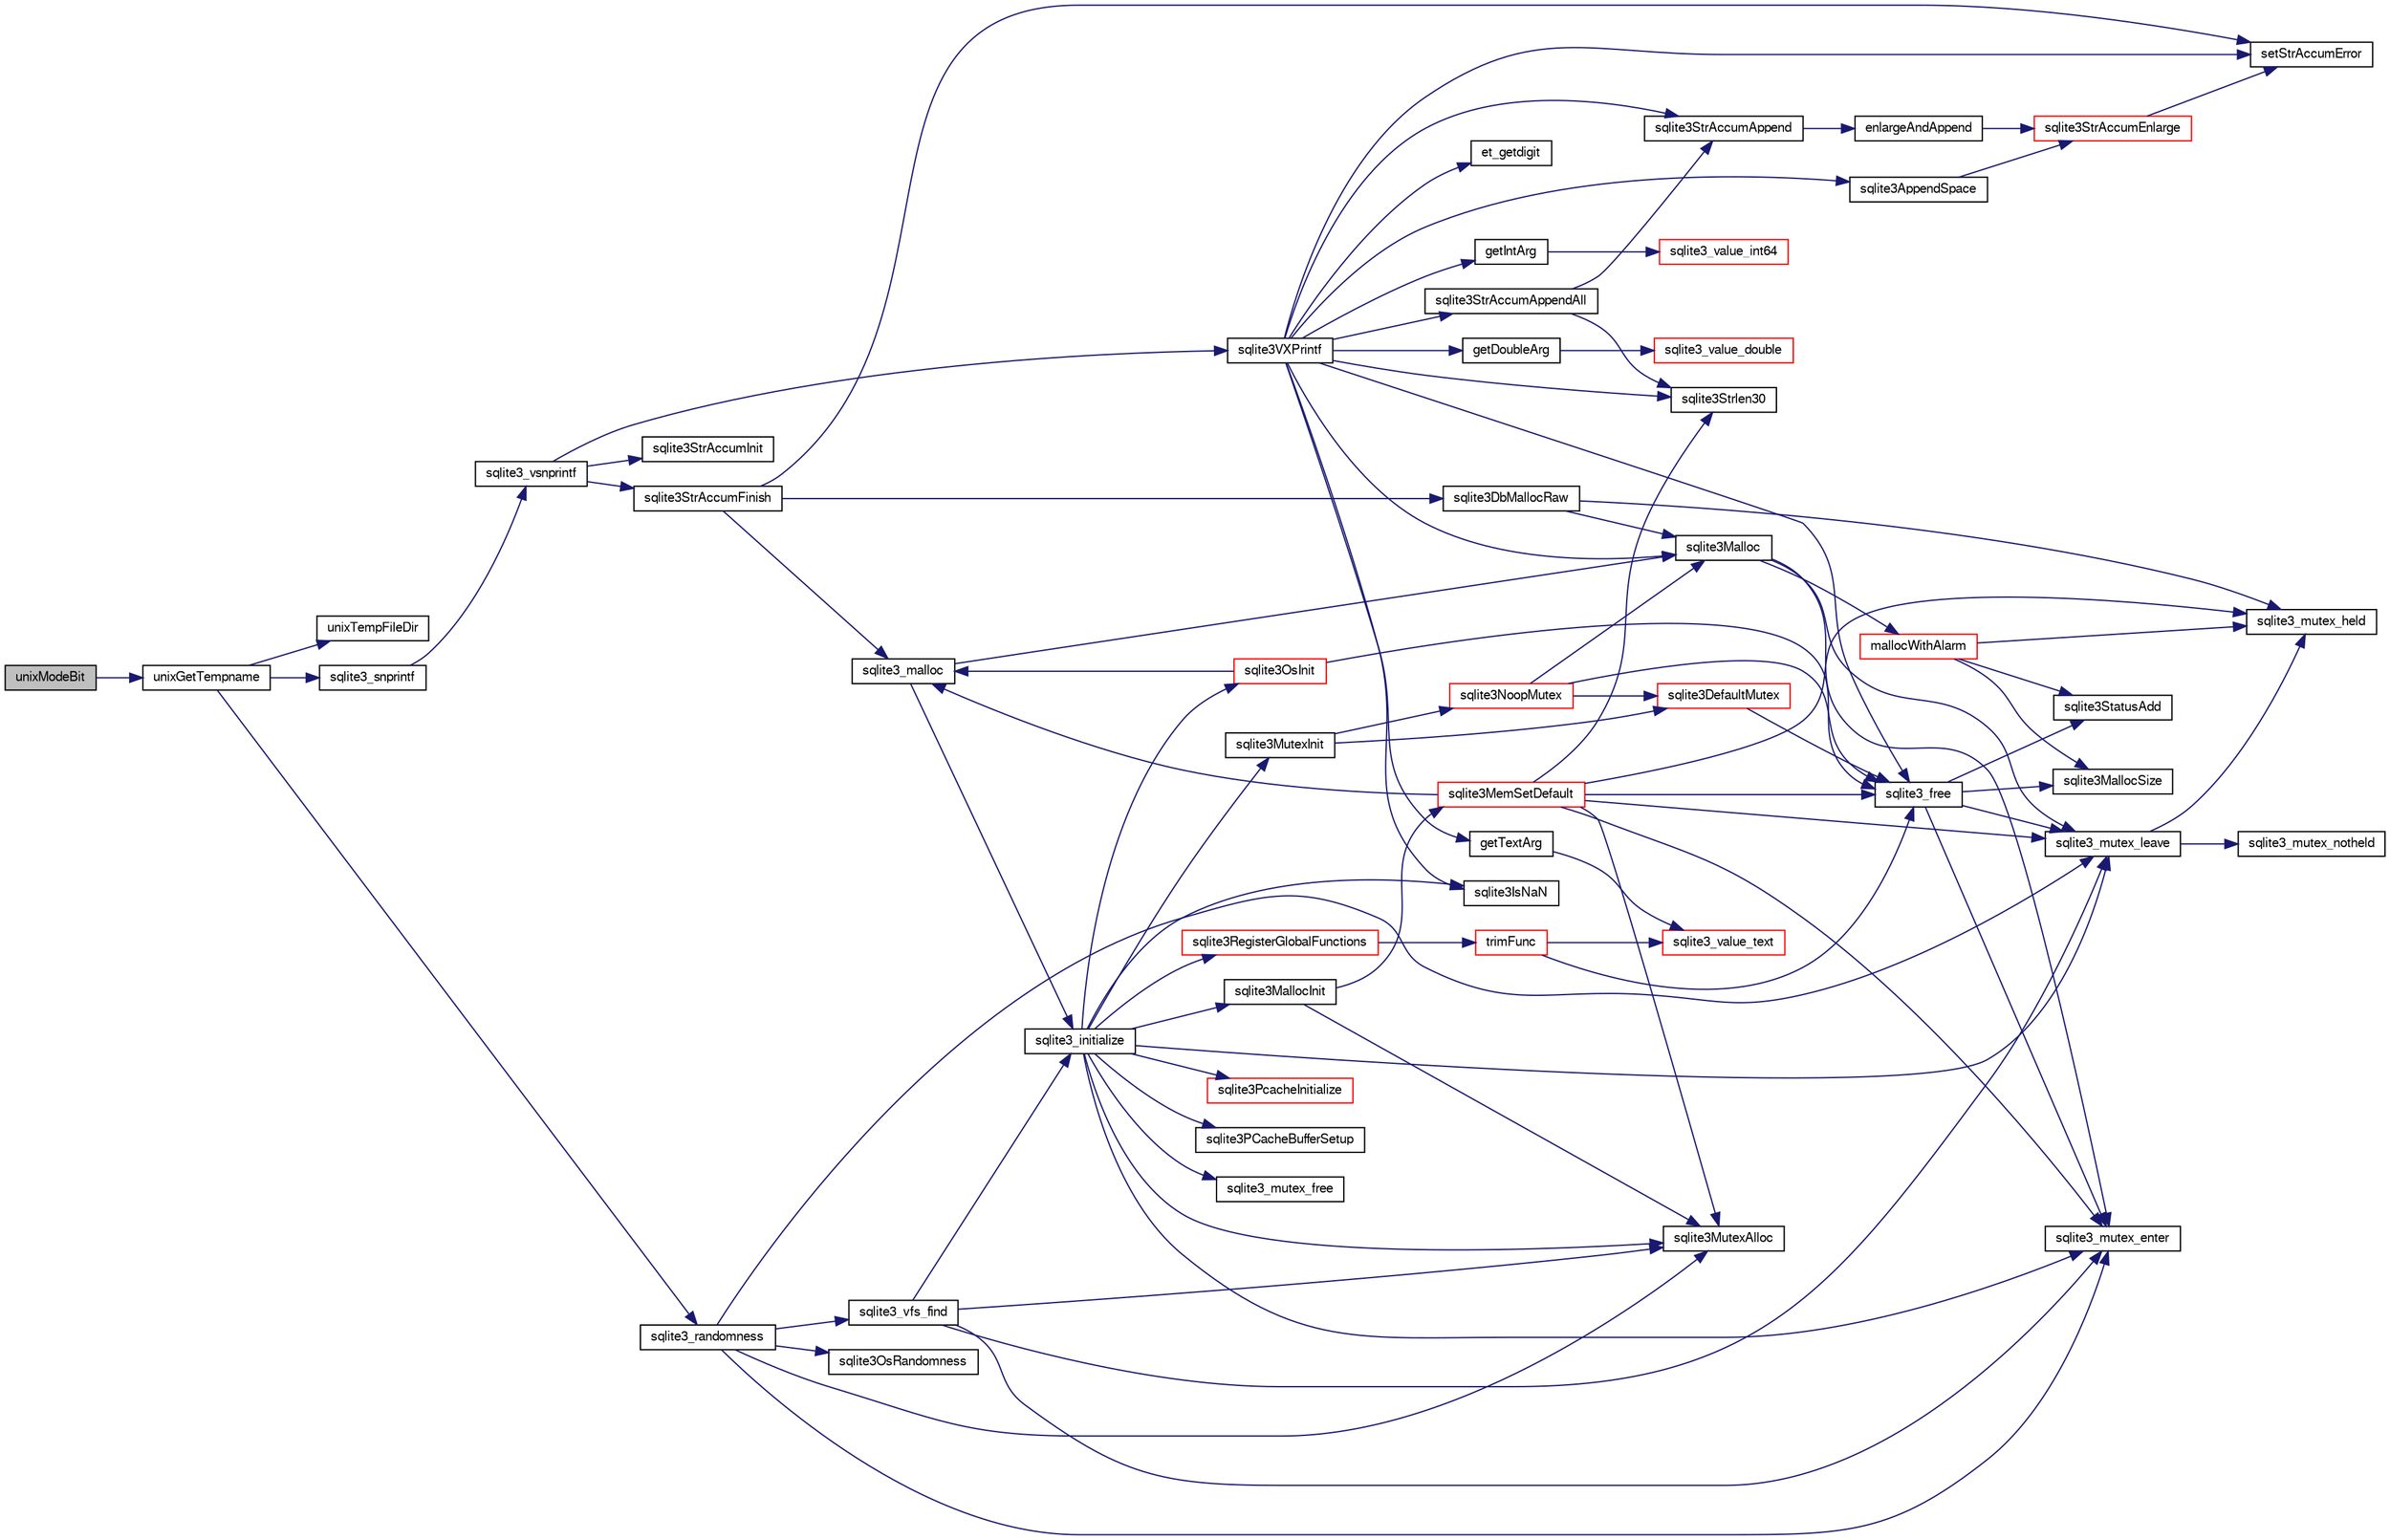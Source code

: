 digraph "unixModeBit"
{
  edge [fontname="FreeSans",fontsize="10",labelfontname="FreeSans",labelfontsize="10"];
  node [fontname="FreeSans",fontsize="10",shape=record];
  rankdir="LR";
  Node847793 [label="unixModeBit",height=0.2,width=0.4,color="black", fillcolor="grey75", style="filled", fontcolor="black"];
  Node847793 -> Node847794 [color="midnightblue",fontsize="10",style="solid",fontname="FreeSans"];
  Node847794 [label="unixGetTempname",height=0.2,width=0.4,color="black", fillcolor="white", style="filled",URL="$sqlite3_8c.html#ad53f02dff404aec729bd406c00998d12"];
  Node847794 -> Node847795 [color="midnightblue",fontsize="10",style="solid",fontname="FreeSans"];
  Node847795 [label="unixTempFileDir",height=0.2,width=0.4,color="black", fillcolor="white", style="filled",URL="$sqlite3_8c.html#ac01d6bdb259b4aafddfc589d114614a4"];
  Node847794 -> Node847796 [color="midnightblue",fontsize="10",style="solid",fontname="FreeSans"];
  Node847796 [label="sqlite3_snprintf",height=0.2,width=0.4,color="black", fillcolor="white", style="filled",URL="$sqlite3_8c.html#aa2695a752e971577f5784122f2013c40"];
  Node847796 -> Node847797 [color="midnightblue",fontsize="10",style="solid",fontname="FreeSans"];
  Node847797 [label="sqlite3_vsnprintf",height=0.2,width=0.4,color="black", fillcolor="white", style="filled",URL="$sqlite3_8c.html#a0862c03aea71d62847e452aa655add42"];
  Node847797 -> Node847798 [color="midnightblue",fontsize="10",style="solid",fontname="FreeSans"];
  Node847798 [label="sqlite3StrAccumInit",height=0.2,width=0.4,color="black", fillcolor="white", style="filled",URL="$sqlite3_8c.html#aabf95e113b9d54d519cd15a56215f560"];
  Node847797 -> Node847799 [color="midnightblue",fontsize="10",style="solid",fontname="FreeSans"];
  Node847799 [label="sqlite3VXPrintf",height=0.2,width=0.4,color="black", fillcolor="white", style="filled",URL="$sqlite3_8c.html#a63c25806c9bd4a2b76f9a0eb232c6bde"];
  Node847799 -> Node847800 [color="midnightblue",fontsize="10",style="solid",fontname="FreeSans"];
  Node847800 [label="sqlite3StrAccumAppend",height=0.2,width=0.4,color="black", fillcolor="white", style="filled",URL="$sqlite3_8c.html#a56664fa33def33c5a5245b623441d5e0"];
  Node847800 -> Node847801 [color="midnightblue",fontsize="10",style="solid",fontname="FreeSans"];
  Node847801 [label="enlargeAndAppend",height=0.2,width=0.4,color="black", fillcolor="white", style="filled",URL="$sqlite3_8c.html#a25b21e61dc0883d849890eaa8a18088a"];
  Node847801 -> Node847802 [color="midnightblue",fontsize="10",style="solid",fontname="FreeSans"];
  Node847802 [label="sqlite3StrAccumEnlarge",height=0.2,width=0.4,color="red", fillcolor="white", style="filled",URL="$sqlite3_8c.html#a38976500a97c69d65086eeccca82dd96"];
  Node847802 -> Node847803 [color="midnightblue",fontsize="10",style="solid",fontname="FreeSans"];
  Node847803 [label="setStrAccumError",height=0.2,width=0.4,color="black", fillcolor="white", style="filled",URL="$sqlite3_8c.html#a3dc479a1fc8ba1ab8edfe51f8a0b102c"];
  Node847799 -> Node848072 [color="midnightblue",fontsize="10",style="solid",fontname="FreeSans"];
  Node848072 [label="getIntArg",height=0.2,width=0.4,color="black", fillcolor="white", style="filled",URL="$sqlite3_8c.html#abff258963dbd9205fb299851a64c67be"];
  Node848072 -> Node847956 [color="midnightblue",fontsize="10",style="solid",fontname="FreeSans"];
  Node847956 [label="sqlite3_value_int64",height=0.2,width=0.4,color="red", fillcolor="white", style="filled",URL="$sqlite3_8c.html#ab38d8627f4750672e72712df0b709e0d"];
  Node847799 -> Node847818 [color="midnightblue",fontsize="10",style="solid",fontname="FreeSans"];
  Node847818 [label="sqlite3Malloc",height=0.2,width=0.4,color="black", fillcolor="white", style="filled",URL="$sqlite3_8c.html#a361a2eaa846b1885f123abe46f5d8b2b"];
  Node847818 -> Node847812 [color="midnightblue",fontsize="10",style="solid",fontname="FreeSans"];
  Node847812 [label="sqlite3_mutex_enter",height=0.2,width=0.4,color="black", fillcolor="white", style="filled",URL="$sqlite3_8c.html#a1c12cde690bd89f104de5cbad12a6bf5"];
  Node847818 -> Node847819 [color="midnightblue",fontsize="10",style="solid",fontname="FreeSans"];
  Node847819 [label="mallocWithAlarm",height=0.2,width=0.4,color="red", fillcolor="white", style="filled",URL="$sqlite3_8c.html#ab070d5cf8e48ec8a6a43cf025d48598b"];
  Node847819 -> Node847806 [color="midnightblue",fontsize="10",style="solid",fontname="FreeSans"];
  Node847806 [label="sqlite3_mutex_held",height=0.2,width=0.4,color="black", fillcolor="white", style="filled",URL="$sqlite3_8c.html#acf77da68932b6bc163c5e68547ecc3e7"];
  Node847819 -> Node847809 [color="midnightblue",fontsize="10",style="solid",fontname="FreeSans"];
  Node847809 [label="sqlite3MallocSize",height=0.2,width=0.4,color="black", fillcolor="white", style="filled",URL="$sqlite3_8c.html#acf5d2a5f35270bafb050bd2def576955"];
  Node847819 -> Node847813 [color="midnightblue",fontsize="10",style="solid",fontname="FreeSans"];
  Node847813 [label="sqlite3StatusAdd",height=0.2,width=0.4,color="black", fillcolor="white", style="filled",URL="$sqlite3_8c.html#afa029f93586aeab4cc85360905dae9cd"];
  Node847818 -> Node847814 [color="midnightblue",fontsize="10",style="solid",fontname="FreeSans"];
  Node847814 [label="sqlite3_mutex_leave",height=0.2,width=0.4,color="black", fillcolor="white", style="filled",URL="$sqlite3_8c.html#a5838d235601dbd3c1fa993555c6bcc93"];
  Node847814 -> Node847806 [color="midnightblue",fontsize="10",style="solid",fontname="FreeSans"];
  Node847814 -> Node847815 [color="midnightblue",fontsize="10",style="solid",fontname="FreeSans"];
  Node847815 [label="sqlite3_mutex_notheld",height=0.2,width=0.4,color="black", fillcolor="white", style="filled",URL="$sqlite3_8c.html#a83967c837c1c000d3b5adcfaa688f5dc"];
  Node847799 -> Node847803 [color="midnightblue",fontsize="10",style="solid",fontname="FreeSans"];
  Node847799 -> Node848073 [color="midnightblue",fontsize="10",style="solid",fontname="FreeSans"];
  Node848073 [label="getDoubleArg",height=0.2,width=0.4,color="black", fillcolor="white", style="filled",URL="$sqlite3_8c.html#a1cf25120072c85bd261983b24c12c3d9"];
  Node848073 -> Node847960 [color="midnightblue",fontsize="10",style="solid",fontname="FreeSans"];
  Node847960 [label="sqlite3_value_double",height=0.2,width=0.4,color="red", fillcolor="white", style="filled",URL="$sqlite3_8c.html#a3e50c1a2dd484a8b6911c9d163816b88"];
  Node847799 -> Node847965 [color="midnightblue",fontsize="10",style="solid",fontname="FreeSans"];
  Node847965 [label="sqlite3IsNaN",height=0.2,width=0.4,color="black", fillcolor="white", style="filled",URL="$sqlite3_8c.html#aed4d78203877c3486765ccbc7feebb50"];
  Node847799 -> Node847885 [color="midnightblue",fontsize="10",style="solid",fontname="FreeSans"];
  Node847885 [label="sqlite3Strlen30",height=0.2,width=0.4,color="black", fillcolor="white", style="filled",URL="$sqlite3_8c.html#a3dcd80ba41f1a308193dee74857b62a7"];
  Node847799 -> Node848074 [color="midnightblue",fontsize="10",style="solid",fontname="FreeSans"];
  Node848074 [label="et_getdigit",height=0.2,width=0.4,color="black", fillcolor="white", style="filled",URL="$sqlite3_8c.html#a40c5a308749ad07cc2397a53e081bff0"];
  Node847799 -> Node848075 [color="midnightblue",fontsize="10",style="solid",fontname="FreeSans"];
  Node848075 [label="getTextArg",height=0.2,width=0.4,color="black", fillcolor="white", style="filled",URL="$sqlite3_8c.html#afbb41850423ef20071cefaab0431e04d"];
  Node848075 -> Node847890 [color="midnightblue",fontsize="10",style="solid",fontname="FreeSans"];
  Node847890 [label="sqlite3_value_text",height=0.2,width=0.4,color="red", fillcolor="white", style="filled",URL="$sqlite3_8c.html#aef2ace3239e6dd59c74110faa70f8171"];
  Node847799 -> Node848076 [color="midnightblue",fontsize="10",style="solid",fontname="FreeSans"];
  Node848076 [label="sqlite3StrAccumAppendAll",height=0.2,width=0.4,color="black", fillcolor="white", style="filled",URL="$sqlite3_8c.html#acaf8f3e4f99a3c3a4a77e9c987547289"];
  Node848076 -> Node847800 [color="midnightblue",fontsize="10",style="solid",fontname="FreeSans"];
  Node848076 -> Node847885 [color="midnightblue",fontsize="10",style="solid",fontname="FreeSans"];
  Node847799 -> Node848077 [color="midnightblue",fontsize="10",style="solid",fontname="FreeSans"];
  Node848077 [label="sqlite3AppendSpace",height=0.2,width=0.4,color="black", fillcolor="white", style="filled",URL="$sqlite3_8c.html#aefd38a5afc0020d4a93855c3ee7c63a8"];
  Node848077 -> Node847802 [color="midnightblue",fontsize="10",style="solid",fontname="FreeSans"];
  Node847799 -> Node847811 [color="midnightblue",fontsize="10",style="solid",fontname="FreeSans"];
  Node847811 [label="sqlite3_free",height=0.2,width=0.4,color="black", fillcolor="white", style="filled",URL="$sqlite3_8c.html#a6552349e36a8a691af5487999ab09519"];
  Node847811 -> Node847812 [color="midnightblue",fontsize="10",style="solid",fontname="FreeSans"];
  Node847811 -> Node847813 [color="midnightblue",fontsize="10",style="solid",fontname="FreeSans"];
  Node847811 -> Node847809 [color="midnightblue",fontsize="10",style="solid",fontname="FreeSans"];
  Node847811 -> Node847814 [color="midnightblue",fontsize="10",style="solid",fontname="FreeSans"];
  Node847797 -> Node847849 [color="midnightblue",fontsize="10",style="solid",fontname="FreeSans"];
  Node847849 [label="sqlite3StrAccumFinish",height=0.2,width=0.4,color="black", fillcolor="white", style="filled",URL="$sqlite3_8c.html#adb7f26b10ac1b847db6f000ef4c2e2ba"];
  Node847849 -> Node847817 [color="midnightblue",fontsize="10",style="solid",fontname="FreeSans"];
  Node847817 [label="sqlite3DbMallocRaw",height=0.2,width=0.4,color="black", fillcolor="white", style="filled",URL="$sqlite3_8c.html#abbe8be0cf7175e11ddc3e2218fad924e"];
  Node847817 -> Node847806 [color="midnightblue",fontsize="10",style="solid",fontname="FreeSans"];
  Node847817 -> Node847818 [color="midnightblue",fontsize="10",style="solid",fontname="FreeSans"];
  Node847849 -> Node847850 [color="midnightblue",fontsize="10",style="solid",fontname="FreeSans"];
  Node847850 [label="sqlite3_malloc",height=0.2,width=0.4,color="black", fillcolor="white", style="filled",URL="$sqlite3_8c.html#ac79dba55fc32b6a840cf5a9769bce7cd"];
  Node847850 -> Node847824 [color="midnightblue",fontsize="10",style="solid",fontname="FreeSans"];
  Node847824 [label="sqlite3_initialize",height=0.2,width=0.4,color="black", fillcolor="white", style="filled",URL="$sqlite3_8c.html#ab0c0ee2d5d4cf8b28e9572296a8861df"];
  Node847824 -> Node847825 [color="midnightblue",fontsize="10",style="solid",fontname="FreeSans"];
  Node847825 [label="sqlite3MutexInit",height=0.2,width=0.4,color="black", fillcolor="white", style="filled",URL="$sqlite3_8c.html#a7906afcdd1cdb3d0007eb932398a1158"];
  Node847825 -> Node847826 [color="midnightblue",fontsize="10",style="solid",fontname="FreeSans"];
  Node847826 [label="sqlite3DefaultMutex",height=0.2,width=0.4,color="red", fillcolor="white", style="filled",URL="$sqlite3_8c.html#ac895a71e325f9b2f9b862f737c17aca8"];
  Node847826 -> Node847811 [color="midnightblue",fontsize="10",style="solid",fontname="FreeSans"];
  Node847825 -> Node847835 [color="midnightblue",fontsize="10",style="solid",fontname="FreeSans"];
  Node847835 [label="sqlite3NoopMutex",height=0.2,width=0.4,color="red", fillcolor="white", style="filled",URL="$sqlite3_8c.html#a09742cde9ef371d94f8201d2cdb543e4"];
  Node847835 -> Node847818 [color="midnightblue",fontsize="10",style="solid",fontname="FreeSans"];
  Node847835 -> Node847811 [color="midnightblue",fontsize="10",style="solid",fontname="FreeSans"];
  Node847835 -> Node847826 [color="midnightblue",fontsize="10",style="solid",fontname="FreeSans"];
  Node847824 -> Node847843 [color="midnightblue",fontsize="10",style="solid",fontname="FreeSans"];
  Node847843 [label="sqlite3MutexAlloc",height=0.2,width=0.4,color="black", fillcolor="white", style="filled",URL="$sqlite3_8c.html#a0e3f432ee581f6876b590e7ad7e84e19"];
  Node847824 -> Node847812 [color="midnightblue",fontsize="10",style="solid",fontname="FreeSans"];
  Node847824 -> Node847844 [color="midnightblue",fontsize="10",style="solid",fontname="FreeSans"];
  Node847844 [label="sqlite3MallocInit",height=0.2,width=0.4,color="black", fillcolor="white", style="filled",URL="$sqlite3_8c.html#a9e06f9e7cad0d83ce80ab493c9533552"];
  Node847844 -> Node847845 [color="midnightblue",fontsize="10",style="solid",fontname="FreeSans"];
  Node847845 [label="sqlite3MemSetDefault",height=0.2,width=0.4,color="red", fillcolor="white", style="filled",URL="$sqlite3_8c.html#a162fbfd727e92c5f8f72625b5ff62549"];
  Node847845 -> Node847843 [color="midnightblue",fontsize="10",style="solid",fontname="FreeSans"];
  Node847845 -> Node847812 [color="midnightblue",fontsize="10",style="solid",fontname="FreeSans"];
  Node847845 -> Node847814 [color="midnightblue",fontsize="10",style="solid",fontname="FreeSans"];
  Node847845 -> Node847885 [color="midnightblue",fontsize="10",style="solid",fontname="FreeSans"];
  Node847845 -> Node847806 [color="midnightblue",fontsize="10",style="solid",fontname="FreeSans"];
  Node847845 -> Node847850 [color="midnightblue",fontsize="10",style="solid",fontname="FreeSans"];
  Node847845 -> Node847811 [color="midnightblue",fontsize="10",style="solid",fontname="FreeSans"];
  Node847844 -> Node847843 [color="midnightblue",fontsize="10",style="solid",fontname="FreeSans"];
  Node847824 -> Node847814 [color="midnightblue",fontsize="10",style="solid",fontname="FreeSans"];
  Node847824 -> Node847887 [color="midnightblue",fontsize="10",style="solid",fontname="FreeSans"];
  Node847887 [label="sqlite3RegisterGlobalFunctions",height=0.2,width=0.4,color="red", fillcolor="white", style="filled",URL="$sqlite3_8c.html#a9f75bd111010f29e1b8d74344473c4ec"];
  Node847887 -> Node847888 [color="midnightblue",fontsize="10",style="solid",fontname="FreeSans"];
  Node847888 [label="trimFunc",height=0.2,width=0.4,color="red", fillcolor="white", style="filled",URL="$sqlite3_8c.html#afad56dbe7f08139a630156e644b14704"];
  Node847888 -> Node847890 [color="midnightblue",fontsize="10",style="solid",fontname="FreeSans"];
  Node847888 -> Node847811 [color="midnightblue",fontsize="10",style="solid",fontname="FreeSans"];
  Node847824 -> Node848065 [color="midnightblue",fontsize="10",style="solid",fontname="FreeSans"];
  Node848065 [label="sqlite3PcacheInitialize",height=0.2,width=0.4,color="red", fillcolor="white", style="filled",URL="$sqlite3_8c.html#a2902c61ddc88bea002c4d69fe4052b1f"];
  Node847824 -> Node848066 [color="midnightblue",fontsize="10",style="solid",fontname="FreeSans"];
  Node848066 [label="sqlite3OsInit",height=0.2,width=0.4,color="red", fillcolor="white", style="filled",URL="$sqlite3_8c.html#afeaa886fe1ca086a30fd278b1d069762"];
  Node848066 -> Node847850 [color="midnightblue",fontsize="10",style="solid",fontname="FreeSans"];
  Node848066 -> Node847811 [color="midnightblue",fontsize="10",style="solid",fontname="FreeSans"];
  Node847824 -> Node848070 [color="midnightblue",fontsize="10",style="solid",fontname="FreeSans"];
  Node848070 [label="sqlite3PCacheBufferSetup",height=0.2,width=0.4,color="black", fillcolor="white", style="filled",URL="$sqlite3_8c.html#ad18a1eebefdfbc4254f473f7b0101937"];
  Node847824 -> Node848071 [color="midnightblue",fontsize="10",style="solid",fontname="FreeSans"];
  Node848071 [label="sqlite3_mutex_free",height=0.2,width=0.4,color="black", fillcolor="white", style="filled",URL="$sqlite3_8c.html#a2db2e72e08f6873afa9c61b0ec726fec"];
  Node847824 -> Node847965 [color="midnightblue",fontsize="10",style="solid",fontname="FreeSans"];
  Node847850 -> Node847818 [color="midnightblue",fontsize="10",style="solid",fontname="FreeSans"];
  Node847849 -> Node847803 [color="midnightblue",fontsize="10",style="solid",fontname="FreeSans"];
  Node847794 -> Node847973 [color="midnightblue",fontsize="10",style="solid",fontname="FreeSans"];
  Node847973 [label="sqlite3_randomness",height=0.2,width=0.4,color="black", fillcolor="white", style="filled",URL="$sqlite3_8c.html#aa452ad88657d4606e137b09c4e9315c7"];
  Node847973 -> Node847843 [color="midnightblue",fontsize="10",style="solid",fontname="FreeSans"];
  Node847973 -> Node847812 [color="midnightblue",fontsize="10",style="solid",fontname="FreeSans"];
  Node847973 -> Node847814 [color="midnightblue",fontsize="10",style="solid",fontname="FreeSans"];
  Node847973 -> Node847974 [color="midnightblue",fontsize="10",style="solid",fontname="FreeSans"];
  Node847974 [label="sqlite3OsRandomness",height=0.2,width=0.4,color="black", fillcolor="white", style="filled",URL="$sqlite3_8c.html#a52a1d01825b7a8a222227bcd0b68d88d"];
  Node847973 -> Node847975 [color="midnightblue",fontsize="10",style="solid",fontname="FreeSans"];
  Node847975 [label="sqlite3_vfs_find",height=0.2,width=0.4,color="black", fillcolor="white", style="filled",URL="$sqlite3_8c.html#a009b28f3d275077f7bb7f3ef37de6095"];
  Node847975 -> Node847824 [color="midnightblue",fontsize="10",style="solid",fontname="FreeSans"];
  Node847975 -> Node847843 [color="midnightblue",fontsize="10",style="solid",fontname="FreeSans"];
  Node847975 -> Node847812 [color="midnightblue",fontsize="10",style="solid",fontname="FreeSans"];
  Node847975 -> Node847814 [color="midnightblue",fontsize="10",style="solid",fontname="FreeSans"];
}

